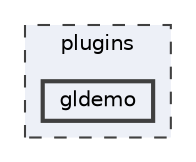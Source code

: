 digraph "/home/friedel/devel/ILLIXR/plugins/gldemo"
{
 // LATEX_PDF_SIZE
  bgcolor="transparent";
  edge [fontname=Helvetica,fontsize=10,labelfontname=Helvetica,labelfontsize=10];
  node [fontname=Helvetica,fontsize=10,shape=box,height=0.2,width=0.4];
  compound=true
  subgraph clusterdir_38c8d24aef3972a7f87b834274e76e31 {
    graph [ bgcolor="#edf0f7", pencolor="grey25", label="plugins", fontname=Helvetica,fontsize=10 style="filled,dashed", URL="dir_38c8d24aef3972a7f87b834274e76e31.html",tooltip=""]
  dir_e2e3cbdd283de30701e2b2b75d0aa9cd [label="gldemo", fillcolor="#edf0f7", color="grey25", style="filled,bold", URL="dir_e2e3cbdd283de30701e2b2b75d0aa9cd.html",tooltip=""];
  }
}
